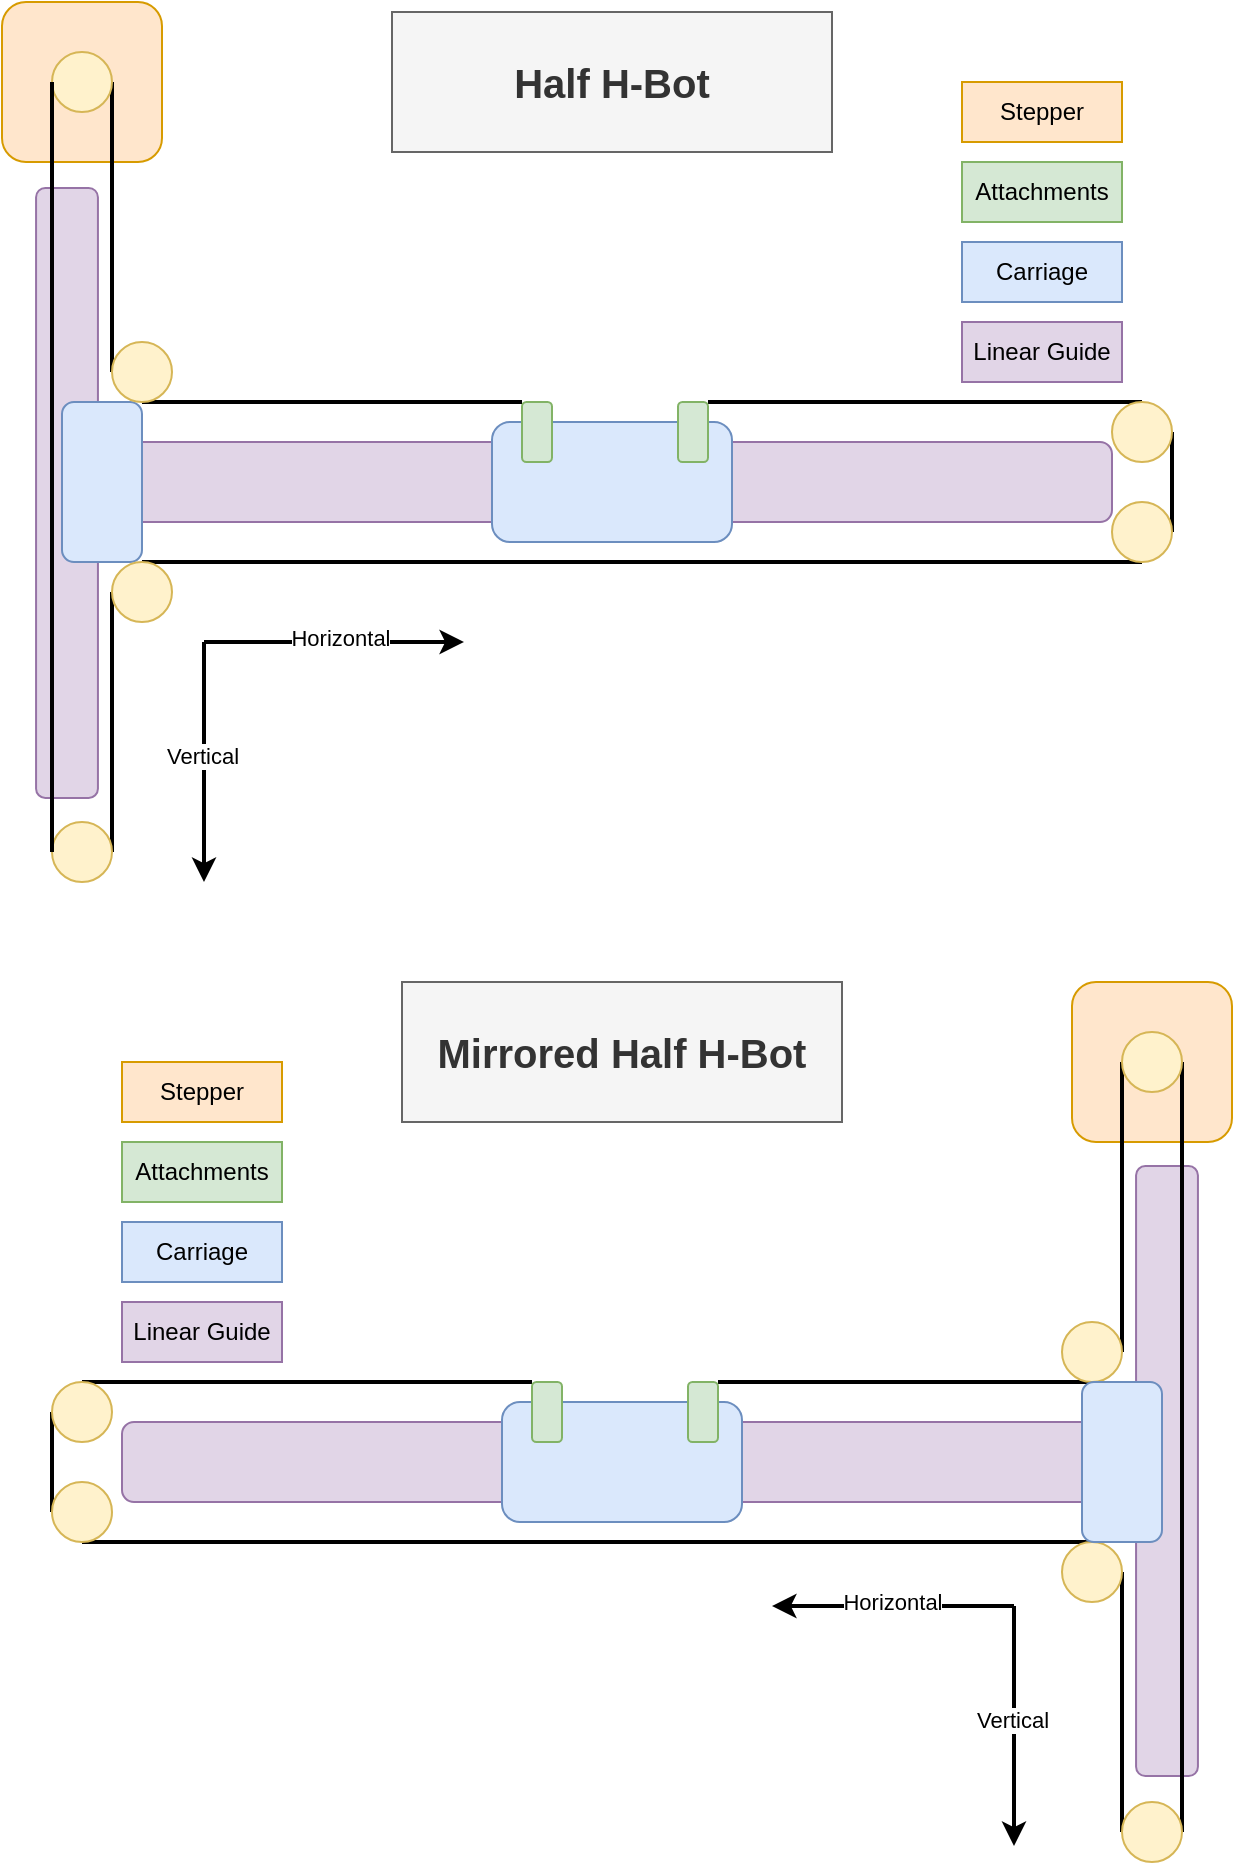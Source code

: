 <mxfile version="13.6.4" type="github" pages="3"><diagram id="qvUsWLYOtkVQp4LK9z1d" name="Page-1"><mxGraphModel dx="1422" dy="794" grid="1" gridSize="10" guides="1" tooltips="1" connect="1" arrows="1" fold="1" page="1" pageScale="1" pageWidth="850" pageHeight="1100" math="0" shadow="0"><root><mxCell id="0"/><mxCell id="1" parent="0"/><mxCell id="uJGuNHqtRb93jzrBXa-M-43" value="" style="rounded=1;whiteSpace=wrap;html=1;fillColor=#e1d5e7;strokeColor=#9673a6;rotation=90;" vertex="1" parent="1"><mxGeometry x="470" y="759.07" width="305" height="30.93" as="geometry"/></mxCell><mxCell id="2a_7Dyx7VJKK6zJ8yf9o-3" value="" style="rounded=1;whiteSpace=wrap;html=1;fillColor=#e1d5e7;strokeColor=#9673a6;" parent="1" vertex="1"><mxGeometry x="95" y="260" width="500" height="40" as="geometry"/></mxCell><mxCell id="uJGuNHqtRb93jzrBXa-M-39" value="" style="rounded=1;whiteSpace=wrap;html=1;fillColor=#e1d5e7;strokeColor=#9673a6;rotation=90;" vertex="1" parent="1"><mxGeometry x="-80" y="270" width="305" height="30.93" as="geometry"/></mxCell><mxCell id="uJGuNHqtRb93jzrBXa-M-42" value="" style="rounded=1;whiteSpace=wrap;html=1;fillColor=#dae8fc;strokeColor=#6c8ebf;rotation=90;" vertex="1" parent="1"><mxGeometry x="50" y="260" width="80" height="40" as="geometry"/></mxCell><mxCell id="2a_7Dyx7VJKK6zJ8yf9o-1" value="" style="rounded=1;whiteSpace=wrap;html=1;fillColor=#ffe6cc;strokeColor=#d79b00;labelPosition=center;verticalLabelPosition=middle;align=center;verticalAlign=middle;direction=south;" parent="1" vertex="1"><mxGeometry x="40" y="40" width="80" height="80" as="geometry"/></mxCell><mxCell id="2a_7Dyx7VJKK6zJ8yf9o-4" value="" style="endArrow=none;html=1;exitX=1;exitY=0.5;exitDx=0;exitDy=0;entryX=0;entryY=0.5;entryDx=0;entryDy=0;strokeWidth=2;" parent="1" source="2a_7Dyx7VJKK6zJ8yf9o-2" target="2a_7Dyx7VJKK6zJ8yf9o-6" edge="1"><mxGeometry width="50" height="50" relative="1" as="geometry"><mxPoint x="220" y="190" as="sourcePoint"/><mxPoint x="630" y="190" as="targetPoint"/></mxGeometry></mxCell><mxCell id="2a_7Dyx7VJKK6zJ8yf9o-12" style="rounded=0;orthogonalLoop=1;jettySize=auto;html=1;exitX=1;exitY=0.5;exitDx=0;exitDy=0;entryX=0;entryY=0.5;entryDx=0;entryDy=0;endArrow=none;endFill=0;strokeWidth=2;" parent="1" source="2a_7Dyx7VJKK6zJ8yf9o-11" target="2a_7Dyx7VJKK6zJ8yf9o-7" edge="1"><mxGeometry relative="1" as="geometry"/></mxCell><mxCell id="2a_7Dyx7VJKK6zJ8yf9o-13" value="" style="endArrow=none;html=1;exitX=0.5;exitY=0;exitDx=0;exitDy=0;entryX=0.5;entryY=1;entryDx=0;entryDy=0;strokeWidth=2;" parent="1" source="2a_7Dyx7VJKK6zJ8yf9o-7" target="2a_7Dyx7VJKK6zJ8yf9o-9" edge="1"><mxGeometry width="50" height="50" relative="1" as="geometry"><mxPoint x="360" y="390" as="sourcePoint"/><mxPoint x="410" y="340" as="targetPoint"/></mxGeometry></mxCell><mxCell id="2a_7Dyx7VJKK6zJ8yf9o-14" value="" style="endArrow=none;html=1;exitX=1;exitY=0.5;exitDx=0;exitDy=0;entryX=1;entryY=0.5;entryDx=0;entryDy=0;strokeWidth=2;" parent="1" source="2a_7Dyx7VJKK6zJ8yf9o-9" target="2a_7Dyx7VJKK6zJ8yf9o-8" edge="1"><mxGeometry width="50" height="50" relative="1" as="geometry"><mxPoint x="360" y="390" as="sourcePoint"/><mxPoint x="410" y="340" as="targetPoint"/></mxGeometry></mxCell><mxCell id="2a_7Dyx7VJKK6zJ8yf9o-15" value="" style="endArrow=none;html=1;entryX=0.5;entryY=0;entryDx=0;entryDy=0;exitX=1;exitY=0;exitDx=0;exitDy=0;strokeWidth=2;" parent="1" source="2a_7Dyx7VJKK6zJ8yf9o-19" target="2a_7Dyx7VJKK6zJ8yf9o-8" edge="1"><mxGeometry width="50" height="50" relative="1" as="geometry"><mxPoint x="360" y="390" as="sourcePoint"/><mxPoint x="410" y="340" as="targetPoint"/></mxGeometry></mxCell><mxCell id="2a_7Dyx7VJKK6zJ8yf9o-16" value="" style="rounded=1;whiteSpace=wrap;html=1;fillColor=#dae8fc;strokeColor=#6c8ebf;" parent="1" vertex="1"><mxGeometry x="285" y="250" width="120" height="60" as="geometry"/></mxCell><mxCell id="2a_7Dyx7VJKK6zJ8yf9o-17" value="" style="rounded=1;whiteSpace=wrap;html=1;fillColor=#d5e8d4;strokeColor=#82b366;" parent="1" vertex="1"><mxGeometry x="300" y="240" width="15" height="30" as="geometry"/></mxCell><mxCell id="2a_7Dyx7VJKK6zJ8yf9o-18" value="" style="endArrow=none;html=1;entryX=0;entryY=0;entryDx=0;entryDy=0;exitX=0.5;exitY=1;exitDx=0;exitDy=0;strokeWidth=2;" parent="1" source="2a_7Dyx7VJKK6zJ8yf9o-6" target="2a_7Dyx7VJKK6zJ8yf9o-17" edge="1"><mxGeometry width="50" height="50" relative="1" as="geometry"><mxPoint x="110" y="240" as="sourcePoint"/><mxPoint x="610" y="240" as="targetPoint"/></mxGeometry></mxCell><mxCell id="2a_7Dyx7VJKK6zJ8yf9o-19" value="" style="rounded=1;whiteSpace=wrap;html=1;fillColor=#d5e8d4;strokeColor=#82b366;" parent="1" vertex="1"><mxGeometry x="378" y="240" width="15" height="30" as="geometry"/></mxCell><mxCell id="2a_7Dyx7VJKK6zJ8yf9o-2" value="" style="ellipse;whiteSpace=wrap;html=1;aspect=fixed;fillColor=#fff2cc;strokeColor=#d6b656;" parent="1" vertex="1"><mxGeometry x="65" y="65" width="30" height="30" as="geometry"/></mxCell><mxCell id="2a_7Dyx7VJKK6zJ8yf9o-6" value="" style="ellipse;whiteSpace=wrap;html=1;aspect=fixed;fillColor=#fff2cc;strokeColor=#d6b656;" parent="1" vertex="1"><mxGeometry x="95" y="210" width="30" height="30" as="geometry"/></mxCell><mxCell id="2a_7Dyx7VJKK6zJ8yf9o-7" value="" style="ellipse;whiteSpace=wrap;html=1;aspect=fixed;fillColor=#fff2cc;strokeColor=#d6b656;" parent="1" vertex="1"><mxGeometry x="95" y="320" width="30" height="30" as="geometry"/></mxCell><mxCell id="2a_7Dyx7VJKK6zJ8yf9o-8" value="" style="ellipse;whiteSpace=wrap;html=1;aspect=fixed;fillColor=#fff2cc;strokeColor=#d6b656;" parent="1" vertex="1"><mxGeometry x="595" y="240" width="30" height="30" as="geometry"/></mxCell><mxCell id="2a_7Dyx7VJKK6zJ8yf9o-9" value="" style="ellipse;whiteSpace=wrap;html=1;aspect=fixed;fillColor=#fff2cc;strokeColor=#d6b656;" parent="1" vertex="1"><mxGeometry x="595" y="290" width="30" height="30" as="geometry"/></mxCell><mxCell id="2a_7Dyx7VJKK6zJ8yf9o-11" value="" style="ellipse;whiteSpace=wrap;html=1;aspect=fixed;fillColor=#fff2cc;strokeColor=#d6b656;" parent="1" vertex="1"><mxGeometry x="65" y="450" width="30" height="30" as="geometry"/></mxCell><mxCell id="uJGuNHqtRb93jzrBXa-M-2" value="Stepper" style="text;html=1;strokeColor=#d79b00;fillColor=#ffe6cc;align=center;verticalAlign=middle;whiteSpace=wrap;rounded=0;" vertex="1" parent="1"><mxGeometry x="520" y="80" width="80" height="30" as="geometry"/></mxCell><mxCell id="uJGuNHqtRb93jzrBXa-M-3" value="&lt;font style=&quot;font-size: 20px&quot;&gt;&lt;b&gt;Half H-Bot&lt;br&gt;&lt;/b&gt;&lt;/font&gt;" style="text;html=1;align=center;verticalAlign=middle;whiteSpace=wrap;rounded=0;fillColor=#f5f5f5;strokeColor=#666666;fontColor=#333333;" vertex="1" parent="1"><mxGeometry x="235" y="45" width="220" height="70" as="geometry"/></mxCell><mxCell id="uJGuNHqtRb93jzrBXa-M-4" value="Linear Guide" style="text;html=1;strokeColor=#9673a6;fillColor=#e1d5e7;align=center;verticalAlign=middle;whiteSpace=wrap;rounded=0;" vertex="1" parent="1"><mxGeometry x="520" y="200" width="80" height="30" as="geometry"/></mxCell><mxCell id="uJGuNHqtRb93jzrBXa-M-5" value="Carriage" style="text;html=1;strokeColor=#6c8ebf;fillColor=#dae8fc;align=center;verticalAlign=middle;whiteSpace=wrap;rounded=0;" vertex="1" parent="1"><mxGeometry x="520" y="160" width="80" height="30" as="geometry"/></mxCell><mxCell id="uJGuNHqtRb93jzrBXa-M-6" value="Attachments" style="text;html=1;strokeColor=#82b366;fillColor=#d5e8d4;align=center;verticalAlign=middle;whiteSpace=wrap;rounded=0;" vertex="1" parent="1"><mxGeometry x="520" y="120" width="80" height="30" as="geometry"/></mxCell><mxCell id="uJGuNHqtRb93jzrBXa-M-8" value="" style="endArrow=classic;html=1;strokeWidth=2;" edge="1" parent="1"><mxGeometry width="50" height="50" relative="1" as="geometry"><mxPoint x="141" y="360" as="sourcePoint"/><mxPoint x="271" y="360" as="targetPoint"/></mxGeometry></mxCell><mxCell id="uJGuNHqtRb93jzrBXa-M-9" value="Horizontal" style="edgeLabel;html=1;align=center;verticalAlign=middle;resizable=0;points=[];" vertex="1" connectable="0" parent="uJGuNHqtRb93jzrBXa-M-8"><mxGeometry x="0.323" y="2" relative="1" as="geometry"><mxPoint x="-18.5" as="offset"/></mxGeometry></mxCell><mxCell id="uJGuNHqtRb93jzrBXa-M-10" value="" style="endArrow=classic;html=1;strokeWidth=2;" edge="1" parent="1"><mxGeometry width="50" height="50" relative="1" as="geometry"><mxPoint x="141" y="360" as="sourcePoint"/><mxPoint x="141" y="480" as="targetPoint"/></mxGeometry></mxCell><mxCell id="uJGuNHqtRb93jzrBXa-M-11" value="Vertical" style="edgeLabel;html=1;align=center;verticalAlign=middle;resizable=0;points=[];" vertex="1" connectable="0" parent="uJGuNHqtRb93jzrBXa-M-10"><mxGeometry x="0.4" y="-2" relative="1" as="geometry"><mxPoint x="1" y="-27" as="offset"/></mxGeometry></mxCell><mxCell id="uJGuNHqtRb93jzrBXa-M-12" value="" style="rounded=1;whiteSpace=wrap;html=1;fillColor=#ffe6cc;strokeColor=#d79b00;labelPosition=center;verticalLabelPosition=middle;align=center;verticalAlign=middle;direction=south;" vertex="1" parent="1"><mxGeometry x="575" y="530" width="80" height="80" as="geometry"/></mxCell><mxCell id="uJGuNHqtRb93jzrBXa-M-13" value="" style="rounded=1;whiteSpace=wrap;html=1;fillColor=#e1d5e7;strokeColor=#9673a6;" vertex="1" parent="1"><mxGeometry x="100" y="750" width="500" height="40" as="geometry"/></mxCell><mxCell id="uJGuNHqtRb93jzrBXa-M-14" value="" style="endArrow=none;html=1;strokeWidth=2;entryX=1;entryY=0.5;entryDx=0;entryDy=0;exitX=0;exitY=0.5;exitDx=0;exitDy=0;" edge="1" parent="1" source="uJGuNHqtRb93jzrBXa-M-24" target="uJGuNHqtRb93jzrBXa-M-25"><mxGeometry width="50" height="50" relative="1" as="geometry"><mxPoint x="675" y="600" as="sourcePoint"/><mxPoint x="625" y="680" as="targetPoint"/></mxGeometry></mxCell><mxCell id="uJGuNHqtRb93jzrBXa-M-15" value="" style="endArrow=none;html=1;strokeWidth=2;exitX=1;exitY=0.5;exitDx=0;exitDy=0;entryX=1;entryY=0.5;entryDx=0;entryDy=0;" edge="1" parent="1" source="uJGuNHqtRb93jzrBXa-M-24" target="uJGuNHqtRb93jzrBXa-M-29"><mxGeometry width="50" height="50" relative="1" as="geometry"><mxPoint x="545" y="570" as="sourcePoint"/><mxPoint x="565" y="960" as="targetPoint"/></mxGeometry></mxCell><mxCell id="uJGuNHqtRb93jzrBXa-M-16" style="rounded=0;orthogonalLoop=1;jettySize=auto;html=1;entryX=1;entryY=0.5;entryDx=0;entryDy=0;endArrow=none;endFill=0;strokeWidth=2;exitX=0;exitY=0.5;exitDx=0;exitDy=0;" edge="1" parent="1" source="uJGuNHqtRb93jzrBXa-M-29" target="uJGuNHqtRb93jzrBXa-M-26"><mxGeometry relative="1" as="geometry"><mxPoint x="655" y="955" as="sourcePoint"/></mxGeometry></mxCell><mxCell id="uJGuNHqtRb93jzrBXa-M-17" value="" style="endArrow=none;html=1;entryX=0.5;entryY=1;entryDx=0;entryDy=0;strokeWidth=2;exitX=0.5;exitY=0;exitDx=0;exitDy=0;" edge="1" parent="1" source="uJGuNHqtRb93jzrBXa-M-26" target="uJGuNHqtRb93jzrBXa-M-28"><mxGeometry width="50" height="50" relative="1" as="geometry"><mxPoint x="-240" y="950" as="sourcePoint"/><mxPoint x="-240" y="880" as="targetPoint"/></mxGeometry></mxCell><mxCell id="uJGuNHqtRb93jzrBXa-M-18" value="" style="endArrow=none;html=1;exitX=0;exitY=0.5;exitDx=0;exitDy=0;entryX=0;entryY=0.5;entryDx=0;entryDy=0;strokeWidth=2;" edge="1" parent="1" source="uJGuNHqtRb93jzrBXa-M-28" target="uJGuNHqtRb93jzrBXa-M-27"><mxGeometry width="50" height="50" relative="1" as="geometry"><mxPoint x="-290" y="930" as="sourcePoint"/><mxPoint x="-240" y="880" as="targetPoint"/></mxGeometry></mxCell><mxCell id="uJGuNHqtRb93jzrBXa-M-19" value="" style="endArrow=none;html=1;entryX=0.5;entryY=0;entryDx=0;entryDy=0;strokeWidth=2;exitX=0;exitY=0;exitDx=0;exitDy=0;" edge="1" parent="1" source="uJGuNHqtRb93jzrBXa-M-21" target="uJGuNHqtRb93jzrBXa-M-27"><mxGeometry width="50" height="50" relative="1" as="geometry"><mxPoint x="305" y="750" as="sourcePoint"/><mxPoint x="315" y="870" as="targetPoint"/></mxGeometry></mxCell><mxCell id="uJGuNHqtRb93jzrBXa-M-20" value="" style="rounded=1;whiteSpace=wrap;html=1;fillColor=#dae8fc;strokeColor=#6c8ebf;" vertex="1" parent="1"><mxGeometry x="290" y="740" width="120" height="60" as="geometry"/></mxCell><mxCell id="uJGuNHqtRb93jzrBXa-M-21" value="" style="rounded=1;whiteSpace=wrap;html=1;fillColor=#d5e8d4;strokeColor=#82b366;" vertex="1" parent="1"><mxGeometry x="305" y="730" width="15" height="30" as="geometry"/></mxCell><mxCell id="uJGuNHqtRb93jzrBXa-M-22" value="" style="endArrow=none;html=1;exitX=0.5;exitY=1;exitDx=0;exitDy=0;strokeWidth=2;entryX=1;entryY=0;entryDx=0;entryDy=0;" edge="1" parent="1" source="uJGuNHqtRb93jzrBXa-M-25" target="uJGuNHqtRb93jzrBXa-M-23"><mxGeometry width="50" height="50" relative="1" as="geometry"><mxPoint x="525" y="720" as="sourcePoint"/><mxPoint x="115" y="700" as="targetPoint"/></mxGeometry></mxCell><mxCell id="uJGuNHqtRb93jzrBXa-M-23" value="" style="rounded=1;whiteSpace=wrap;html=1;fillColor=#d5e8d4;strokeColor=#82b366;" vertex="1" parent="1"><mxGeometry x="383" y="730" width="15" height="30" as="geometry"/></mxCell><mxCell id="uJGuNHqtRb93jzrBXa-M-24" value="" style="ellipse;whiteSpace=wrap;html=1;aspect=fixed;fillColor=#fff2cc;strokeColor=#d6b656;" vertex="1" parent="1"><mxGeometry x="600" y="555" width="30" height="30" as="geometry"/></mxCell><mxCell id="uJGuNHqtRb93jzrBXa-M-25" value="" style="ellipse;whiteSpace=wrap;html=1;aspect=fixed;fillColor=#fff2cc;strokeColor=#d6b656;" vertex="1" parent="1"><mxGeometry x="570" y="700" width="30" height="30" as="geometry"/></mxCell><mxCell id="uJGuNHqtRb93jzrBXa-M-26" value="" style="ellipse;whiteSpace=wrap;html=1;aspect=fixed;fillColor=#fff2cc;strokeColor=#d6b656;" vertex="1" parent="1"><mxGeometry x="570" y="810" width="30" height="30" as="geometry"/></mxCell><mxCell id="uJGuNHqtRb93jzrBXa-M-27" value="" style="ellipse;whiteSpace=wrap;html=1;aspect=fixed;fillColor=#fff2cc;strokeColor=#d6b656;" vertex="1" parent="1"><mxGeometry x="65" y="730" width="30" height="30" as="geometry"/></mxCell><mxCell id="uJGuNHqtRb93jzrBXa-M-28" value="" style="ellipse;whiteSpace=wrap;html=1;aspect=fixed;fillColor=#fff2cc;strokeColor=#d6b656;" vertex="1" parent="1"><mxGeometry x="65" y="780" width="30" height="30" as="geometry"/></mxCell><mxCell id="uJGuNHqtRb93jzrBXa-M-29" value="" style="ellipse;whiteSpace=wrap;html=1;aspect=fixed;fillColor=#fff2cc;strokeColor=#d6b656;" vertex="1" parent="1"><mxGeometry x="600" y="940" width="30" height="30" as="geometry"/></mxCell><mxCell id="uJGuNHqtRb93jzrBXa-M-30" value="Stepper" style="text;html=1;strokeColor=#d79b00;fillColor=#ffe6cc;align=center;verticalAlign=middle;whiteSpace=wrap;rounded=0;" vertex="1" parent="1"><mxGeometry x="100" y="570" width="80" height="30" as="geometry"/></mxCell><mxCell id="uJGuNHqtRb93jzrBXa-M-31" value="&lt;font style=&quot;font-size: 20px&quot;&gt;&lt;b&gt;Mirrored Half H-Bot&lt;br&gt;&lt;/b&gt;&lt;/font&gt;" style="text;html=1;align=center;verticalAlign=middle;whiteSpace=wrap;rounded=0;fillColor=#f5f5f5;strokeColor=#666666;fontColor=#333333;" vertex="1" parent="1"><mxGeometry x="240" y="530" width="220" height="70" as="geometry"/></mxCell><mxCell id="uJGuNHqtRb93jzrBXa-M-32" value="Linear Guide" style="text;html=1;strokeColor=#9673a6;fillColor=#e1d5e7;align=center;verticalAlign=middle;whiteSpace=wrap;rounded=0;" vertex="1" parent="1"><mxGeometry x="100" y="690" width="80" height="30" as="geometry"/></mxCell><mxCell id="uJGuNHqtRb93jzrBXa-M-33" value="Carriage" style="text;html=1;strokeColor=#6c8ebf;fillColor=#dae8fc;align=center;verticalAlign=middle;whiteSpace=wrap;rounded=0;" vertex="1" parent="1"><mxGeometry x="100" y="650" width="80" height="30" as="geometry"/></mxCell><mxCell id="uJGuNHqtRb93jzrBXa-M-34" value="Attachments" style="text;html=1;strokeColor=#82b366;fillColor=#d5e8d4;align=center;verticalAlign=middle;whiteSpace=wrap;rounded=0;" vertex="1" parent="1"><mxGeometry x="100" y="610" width="80" height="30" as="geometry"/></mxCell><mxCell id="uJGuNHqtRb93jzrBXa-M-35" value="" style="endArrow=classic;html=1;strokeWidth=2;" edge="1" parent="1"><mxGeometry width="50" height="50" relative="1" as="geometry"><mxPoint x="546" y="842" as="sourcePoint"/><mxPoint x="425" y="842" as="targetPoint"/></mxGeometry></mxCell><mxCell id="uJGuNHqtRb93jzrBXa-M-36" value="Horizontal" style="edgeLabel;html=1;align=center;verticalAlign=middle;resizable=0;points=[];" vertex="1" connectable="0" parent="uJGuNHqtRb93jzrBXa-M-35"><mxGeometry x="0.323" y="2" relative="1" as="geometry"><mxPoint x="19" y="-4" as="offset"/></mxGeometry></mxCell><mxCell id="uJGuNHqtRb93jzrBXa-M-37" value="" style="endArrow=classic;html=1;strokeWidth=2;" edge="1" parent="1"><mxGeometry width="50" height="50" relative="1" as="geometry"><mxPoint x="546" y="842" as="sourcePoint"/><mxPoint x="546" y="962" as="targetPoint"/></mxGeometry></mxCell><mxCell id="uJGuNHqtRb93jzrBXa-M-38" value="Vertical" style="edgeLabel;html=1;align=center;verticalAlign=middle;resizable=0;points=[];" vertex="1" connectable="0" parent="uJGuNHqtRb93jzrBXa-M-37"><mxGeometry x="0.4" y="-2" relative="1" as="geometry"><mxPoint x="1" y="-27" as="offset"/></mxGeometry></mxCell><mxCell id="uJGuNHqtRb93jzrBXa-M-41" value="" style="endArrow=none;html=1;exitX=0;exitY=0.5;exitDx=0;exitDy=0;entryX=0;entryY=0.5;entryDx=0;entryDy=0;strokeWidth=2;" edge="1" parent="1" source="2a_7Dyx7VJKK6zJ8yf9o-2" target="2a_7Dyx7VJKK6zJ8yf9o-11"><mxGeometry width="50" height="50" relative="1" as="geometry"><mxPoint x="65" y="80" as="sourcePoint"/><mxPoint x="65" y="465" as="targetPoint"/></mxGeometry></mxCell><mxCell id="uJGuNHqtRb93jzrBXa-M-44" value="" style="rounded=1;whiteSpace=wrap;html=1;fillColor=#dae8fc;strokeColor=#6c8ebf;rotation=90;" vertex="1" parent="1"><mxGeometry x="560" y="750" width="80" height="40" as="geometry"/></mxCell></root></mxGraphModel></diagram><diagram id="Ux2TjKdfNsYwPgCQKGIC" name="Page-3"><mxGraphModel dx="1422" dy="746" grid="1" gridSize="10" guides="1" tooltips="1" connect="1" arrows="1" fold="1" page="1" pageScale="1" pageWidth="850" pageHeight="1100" math="0" shadow="0"><root><mxCell id="iKn1sgR2FlLDsDJ27ltW-0"/><mxCell id="iKn1sgR2FlLDsDJ27ltW-1" parent="iKn1sgR2FlLDsDJ27ltW-0"/><mxCell id="iKn1sgR2FlLDsDJ27ltW-34" value="" style="rounded=1;whiteSpace=wrap;html=1;fillColor=#e1d5e7;strokeColor=#9673a6;rotation=90;" vertex="1" parent="iKn1sgR2FlLDsDJ27ltW-1"><mxGeometry x="464" y="275" width="305" height="30.93" as="geometry"/></mxCell><mxCell id="iKn1sgR2FlLDsDJ27ltW-2" value="" style="rounded=1;whiteSpace=wrap;html=1;fillColor=#e1d5e7;strokeColor=#9673a6;" vertex="1" parent="iKn1sgR2FlLDsDJ27ltW-1"><mxGeometry x="95" y="260" width="500" height="40" as="geometry"/></mxCell><mxCell id="iKn1sgR2FlLDsDJ27ltW-3" value="" style="rounded=1;whiteSpace=wrap;html=1;fillColor=#e1d5e7;strokeColor=#9673a6;rotation=90;" vertex="1" parent="iKn1sgR2FlLDsDJ27ltW-1"><mxGeometry x="-80" y="270" width="305" height="30.93" as="geometry"/></mxCell><mxCell id="iKn1sgR2FlLDsDJ27ltW-4" value="" style="rounded=1;whiteSpace=wrap;html=1;fillColor=#dae8fc;strokeColor=#6c8ebf;rotation=90;" vertex="1" parent="iKn1sgR2FlLDsDJ27ltW-1"><mxGeometry x="50" y="260" width="80" height="40" as="geometry"/></mxCell><mxCell id="iKn1sgR2FlLDsDJ27ltW-5" value="" style="rounded=1;whiteSpace=wrap;html=1;fillColor=#ffe6cc;strokeColor=#d79b00;labelPosition=center;verticalLabelPosition=middle;align=center;verticalAlign=middle;direction=south;" vertex="1" parent="iKn1sgR2FlLDsDJ27ltW-1"><mxGeometry x="40" y="40" width="80" height="80" as="geometry"/></mxCell><mxCell id="iKn1sgR2FlLDsDJ27ltW-6" value="" style="endArrow=none;html=1;exitX=1;exitY=0.5;exitDx=0;exitDy=0;entryX=0;entryY=0.5;entryDx=0;entryDy=0;strokeWidth=2;" edge="1" parent="iKn1sgR2FlLDsDJ27ltW-1" source="iKn1sgR2FlLDsDJ27ltW-15" target="iKn1sgR2FlLDsDJ27ltW-16"><mxGeometry width="50" height="50" relative="1" as="geometry"><mxPoint x="220" y="190" as="sourcePoint"/><mxPoint x="630" y="190" as="targetPoint"/></mxGeometry></mxCell><mxCell id="iKn1sgR2FlLDsDJ27ltW-7" style="rounded=0;orthogonalLoop=1;jettySize=auto;html=1;exitX=1;exitY=0.5;exitDx=0;exitDy=0;entryX=0;entryY=0.5;entryDx=0;entryDy=0;endArrow=none;endFill=0;strokeWidth=2;" edge="1" parent="iKn1sgR2FlLDsDJ27ltW-1" source="iKn1sgR2FlLDsDJ27ltW-20" target="iKn1sgR2FlLDsDJ27ltW-17"><mxGeometry relative="1" as="geometry"/></mxCell><mxCell id="iKn1sgR2FlLDsDJ27ltW-8" value="" style="endArrow=none;html=1;exitX=0.5;exitY=0;exitDx=0;exitDy=0;strokeWidth=2;entryX=0.5;entryY=0;entryDx=0;entryDy=0;" edge="1" parent="iKn1sgR2FlLDsDJ27ltW-1" source="iKn1sgR2FlLDsDJ27ltW-17" target="iKn1sgR2FlLDsDJ27ltW-19"><mxGeometry width="50" height="50" relative="1" as="geometry"><mxPoint x="360" y="390" as="sourcePoint"/><mxPoint x="530" y="360" as="targetPoint"/></mxGeometry></mxCell><mxCell id="iKn1sgR2FlLDsDJ27ltW-10" value="" style="endArrow=none;html=1;exitX=1;exitY=0;exitDx=0;exitDy=0;strokeWidth=2;entryX=0.5;entryY=1;entryDx=0;entryDy=0;" edge="1" parent="iKn1sgR2FlLDsDJ27ltW-1" source="iKn1sgR2FlLDsDJ27ltW-14" target="iKn1sgR2FlLDsDJ27ltW-18"><mxGeometry width="50" height="50" relative="1" as="geometry"><mxPoint x="360" y="390" as="sourcePoint"/><mxPoint x="480" y="210" as="targetPoint"/></mxGeometry></mxCell><mxCell id="iKn1sgR2FlLDsDJ27ltW-11" value="" style="rounded=1;whiteSpace=wrap;html=1;fillColor=#dae8fc;strokeColor=#6c8ebf;" vertex="1" parent="iKn1sgR2FlLDsDJ27ltW-1"><mxGeometry x="285" y="250" width="120" height="60" as="geometry"/></mxCell><mxCell id="iKn1sgR2FlLDsDJ27ltW-12" value="" style="rounded=1;whiteSpace=wrap;html=1;fillColor=#d5e8d4;strokeColor=#82b366;" vertex="1" parent="iKn1sgR2FlLDsDJ27ltW-1"><mxGeometry x="300" y="240" width="15" height="30" as="geometry"/></mxCell><mxCell id="iKn1sgR2FlLDsDJ27ltW-13" value="" style="endArrow=none;html=1;entryX=0;entryY=0;entryDx=0;entryDy=0;exitX=0.5;exitY=1;exitDx=0;exitDy=0;strokeWidth=2;" edge="1" parent="iKn1sgR2FlLDsDJ27ltW-1" source="iKn1sgR2FlLDsDJ27ltW-16" target="iKn1sgR2FlLDsDJ27ltW-12"><mxGeometry width="50" height="50" relative="1" as="geometry"><mxPoint x="110" y="240" as="sourcePoint"/><mxPoint x="610" y="240" as="targetPoint"/></mxGeometry></mxCell><mxCell id="iKn1sgR2FlLDsDJ27ltW-14" value="" style="rounded=1;whiteSpace=wrap;html=1;fillColor=#d5e8d4;strokeColor=#82b366;" vertex="1" parent="iKn1sgR2FlLDsDJ27ltW-1"><mxGeometry x="378" y="240" width="15" height="30" as="geometry"/></mxCell><mxCell id="iKn1sgR2FlLDsDJ27ltW-15" value="" style="ellipse;whiteSpace=wrap;html=1;aspect=fixed;fillColor=#fff2cc;strokeColor=#d6b656;" vertex="1" parent="iKn1sgR2FlLDsDJ27ltW-1"><mxGeometry x="65" y="65" width="30" height="30" as="geometry"/></mxCell><mxCell id="iKn1sgR2FlLDsDJ27ltW-16" value="" style="ellipse;whiteSpace=wrap;html=1;aspect=fixed;fillColor=#fff2cc;strokeColor=#d6b656;" vertex="1" parent="iKn1sgR2FlLDsDJ27ltW-1"><mxGeometry x="95" y="210" width="30" height="30" as="geometry"/></mxCell><mxCell id="iKn1sgR2FlLDsDJ27ltW-17" value="" style="ellipse;whiteSpace=wrap;html=1;aspect=fixed;fillColor=#fff2cc;strokeColor=#d6b656;" vertex="1" parent="iKn1sgR2FlLDsDJ27ltW-1"><mxGeometry x="95" y="320" width="30" height="30" as="geometry"/></mxCell><mxCell id="iKn1sgR2FlLDsDJ27ltW-20" value="" style="ellipse;whiteSpace=wrap;html=1;aspect=fixed;fillColor=#fff2cc;strokeColor=#d6b656;" vertex="1" parent="iKn1sgR2FlLDsDJ27ltW-1"><mxGeometry x="65" y="450" width="30" height="30" as="geometry"/></mxCell><mxCell id="iKn1sgR2FlLDsDJ27ltW-21" value="Stepper" style="text;html=1;strokeColor=#d79b00;fillColor=#ffe6cc;align=center;verticalAlign=middle;whiteSpace=wrap;rounded=0;" vertex="1" parent="iKn1sgR2FlLDsDJ27ltW-1"><mxGeometry x="470.5" y="80" width="80" height="30" as="geometry"/></mxCell><mxCell id="iKn1sgR2FlLDsDJ27ltW-22" value="&lt;font style=&quot;font-size: 20px&quot;&gt;&lt;b&gt;H-Bot&lt;br&gt;&lt;/b&gt;&lt;/font&gt;" style="text;html=1;align=center;verticalAlign=middle;whiteSpace=wrap;rounded=0;fillColor=#f5f5f5;strokeColor=#666666;fontColor=#333333;" vertex="1" parent="iKn1sgR2FlLDsDJ27ltW-1"><mxGeometry x="235" y="45" width="220" height="70" as="geometry"/></mxCell><mxCell id="iKn1sgR2FlLDsDJ27ltW-23" value="Linear Guide" style="text;html=1;strokeColor=#9673a6;fillColor=#e1d5e7;align=center;verticalAlign=middle;whiteSpace=wrap;rounded=0;" vertex="1" parent="iKn1sgR2FlLDsDJ27ltW-1"><mxGeometry x="470" y="200" width="80" height="30" as="geometry"/></mxCell><mxCell id="iKn1sgR2FlLDsDJ27ltW-24" value="Carriage" style="text;html=1;strokeColor=#6c8ebf;fillColor=#dae8fc;align=center;verticalAlign=middle;whiteSpace=wrap;rounded=0;" vertex="1" parent="iKn1sgR2FlLDsDJ27ltW-1"><mxGeometry x="470.5" y="160" width="80" height="30" as="geometry"/></mxCell><mxCell id="iKn1sgR2FlLDsDJ27ltW-25" value="Attachments" style="text;html=1;strokeColor=#82b366;fillColor=#d5e8d4;align=center;verticalAlign=middle;whiteSpace=wrap;rounded=0;" vertex="1" parent="iKn1sgR2FlLDsDJ27ltW-1"><mxGeometry x="470.5" y="120" width="80" height="30" as="geometry"/></mxCell><mxCell id="iKn1sgR2FlLDsDJ27ltW-26" value="" style="endArrow=classic;html=1;strokeWidth=2;" edge="1" parent="iKn1sgR2FlLDsDJ27ltW-1"><mxGeometry width="50" height="50" relative="1" as="geometry"><mxPoint x="141" y="360" as="sourcePoint"/><mxPoint x="271" y="360" as="targetPoint"/></mxGeometry></mxCell><mxCell id="iKn1sgR2FlLDsDJ27ltW-27" value="Horizontal" style="edgeLabel;html=1;align=center;verticalAlign=middle;resizable=0;points=[];" vertex="1" connectable="0" parent="iKn1sgR2FlLDsDJ27ltW-26"><mxGeometry x="0.323" y="2" relative="1" as="geometry"><mxPoint x="-18.5" as="offset"/></mxGeometry></mxCell><mxCell id="iKn1sgR2FlLDsDJ27ltW-28" value="" style="endArrow=classic;html=1;strokeWidth=2;" edge="1" parent="iKn1sgR2FlLDsDJ27ltW-1"><mxGeometry width="50" height="50" relative="1" as="geometry"><mxPoint x="141" y="360" as="sourcePoint"/><mxPoint x="141" y="480" as="targetPoint"/></mxGeometry></mxCell><mxCell id="iKn1sgR2FlLDsDJ27ltW-29" value="Vertical" style="edgeLabel;html=1;align=center;verticalAlign=middle;resizable=0;points=[];" vertex="1" connectable="0" parent="iKn1sgR2FlLDsDJ27ltW-28"><mxGeometry x="0.4" y="-2" relative="1" as="geometry"><mxPoint x="1" y="-27" as="offset"/></mxGeometry></mxCell><mxCell id="iKn1sgR2FlLDsDJ27ltW-30" value="" style="endArrow=none;html=1;exitX=0;exitY=0.5;exitDx=0;exitDy=0;entryX=0;entryY=0.5;entryDx=0;entryDy=0;strokeWidth=2;" edge="1" parent="iKn1sgR2FlLDsDJ27ltW-1" source="iKn1sgR2FlLDsDJ27ltW-15" target="iKn1sgR2FlLDsDJ27ltW-20"><mxGeometry width="50" height="50" relative="1" as="geometry"><mxPoint x="65" y="80" as="sourcePoint"/><mxPoint x="65" y="465" as="targetPoint"/></mxGeometry></mxCell><mxCell id="iKn1sgR2FlLDsDJ27ltW-31" value="" style="rounded=1;whiteSpace=wrap;html=1;fillColor=#ffe6cc;strokeColor=#d79b00;labelPosition=center;verticalLabelPosition=middle;align=center;verticalAlign=middle;direction=south;" vertex="1" parent="iKn1sgR2FlLDsDJ27ltW-1"><mxGeometry x="570" y="40" width="80" height="80" as="geometry"/></mxCell><mxCell id="iKn1sgR2FlLDsDJ27ltW-33" value="" style="endArrow=none;html=1;strokeWidth=2;entryX=1;entryY=0.5;entryDx=0;entryDy=0;exitX=1;exitY=0.5;exitDx=0;exitDy=0;" edge="1" parent="iKn1sgR2FlLDsDJ27ltW-1" source="iKn1sgR2FlLDsDJ27ltW-36" target="iKn1sgR2FlLDsDJ27ltW-32"><mxGeometry width="50" height="50" relative="1" as="geometry"><mxPoint x="640" y="410" as="sourcePoint"/><mxPoint x="450" y="380" as="targetPoint"/></mxGeometry></mxCell><mxCell id="iKn1sgR2FlLDsDJ27ltW-35" value="" style="rounded=1;whiteSpace=wrap;html=1;fillColor=#dae8fc;strokeColor=#6c8ebf;rotation=90;" vertex="1" parent="iKn1sgR2FlLDsDJ27ltW-1"><mxGeometry x="560" y="260" width="80" height="40" as="geometry"/></mxCell><mxCell id="iKn1sgR2FlLDsDJ27ltW-37" value="" style="endArrow=none;html=1;strokeWidth=2;entryX=0;entryY=0.5;entryDx=0;entryDy=0;exitX=1;exitY=0.5;exitDx=0;exitDy=0;" edge="1" parent="iKn1sgR2FlLDsDJ27ltW-1" source="iKn1sgR2FlLDsDJ27ltW-18" target="iKn1sgR2FlLDsDJ27ltW-32"><mxGeometry width="50" height="50" relative="1" as="geometry"><mxPoint x="400" y="430" as="sourcePoint"/><mxPoint x="450" y="380" as="targetPoint"/></mxGeometry></mxCell><mxCell id="iKn1sgR2FlLDsDJ27ltW-38" value="" style="endArrow=none;html=1;strokeWidth=2;entryX=1;entryY=0.5;entryDx=0;entryDy=0;exitX=0;exitY=0.5;exitDx=0;exitDy=0;" edge="1" parent="iKn1sgR2FlLDsDJ27ltW-1" source="iKn1sgR2FlLDsDJ27ltW-36" target="iKn1sgR2FlLDsDJ27ltW-19"><mxGeometry width="50" height="50" relative="1" as="geometry"><mxPoint x="520" y="515" as="sourcePoint"/><mxPoint x="526" y="370" as="targetPoint"/></mxGeometry></mxCell><mxCell id="iKn1sgR2FlLDsDJ27ltW-18" value="" style="ellipse;whiteSpace=wrap;html=1;aspect=fixed;fillColor=#fff2cc;strokeColor=#d6b656;" vertex="1" parent="iKn1sgR2FlLDsDJ27ltW-1"><mxGeometry x="565" y="210" width="30" height="30" as="geometry"/></mxCell><mxCell id="iKn1sgR2FlLDsDJ27ltW-19" value="" style="ellipse;whiteSpace=wrap;html=1;aspect=fixed;fillColor=#fff2cc;strokeColor=#d6b656;" vertex="1" parent="iKn1sgR2FlLDsDJ27ltW-1"><mxGeometry x="565" y="320" width="30" height="30" as="geometry"/></mxCell><mxCell id="iKn1sgR2FlLDsDJ27ltW-32" value="" style="ellipse;whiteSpace=wrap;html=1;aspect=fixed;fillColor=#fff2cc;strokeColor=#d6b656;" vertex="1" parent="iKn1sgR2FlLDsDJ27ltW-1"><mxGeometry x="595" y="65" width="30" height="30" as="geometry"/></mxCell><mxCell id="iKn1sgR2FlLDsDJ27ltW-36" value="" style="ellipse;whiteSpace=wrap;html=1;aspect=fixed;fillColor=#fff2cc;strokeColor=#d6b656;" vertex="1" parent="iKn1sgR2FlLDsDJ27ltW-1"><mxGeometry x="595" y="455" width="30" height="30" as="geometry"/></mxCell></root></mxGraphModel></diagram><diagram id="x4p_VknIY6doKHYAMDXu" name="Page-2"><mxGraphModel dx="1422" dy="794" grid="1" gridSize="10" guides="1" tooltips="1" connect="1" arrows="1" fold="1" page="1" pageScale="1" pageWidth="850" pageHeight="1100" math="0" shadow="0"><root><mxCell id="ZkCDOGt1DHJ2Fmp8vtob-0"/><mxCell id="ZkCDOGt1DHJ2Fmp8vtob-1" parent="ZkCDOGt1DHJ2Fmp8vtob-0"/><mxCell id="ZkCDOGt1DHJ2Fmp8vtob-2" value="" style="rounded=1;whiteSpace=wrap;html=1;" vertex="1" parent="ZkCDOGt1DHJ2Fmp8vtob-1"><mxGeometry x="100" y="80" width="440" height="150" as="geometry"/></mxCell><mxCell id="ZkCDOGt1DHJ2Fmp8vtob-3" value="Horizontal = 1/2(A-B)" style="text;html=1;strokeColor=#6c8ebf;fillColor=#dae8fc;align=center;verticalAlign=middle;whiteSpace=wrap;rounded=0;" vertex="1" parent="ZkCDOGt1DHJ2Fmp8vtob-1"><mxGeometry x="140" y="130" width="160" height="30" as="geometry"/></mxCell><mxCell id="ZkCDOGt1DHJ2Fmp8vtob-4" value="&lt;span&gt;Vertical = 1/2(A+B)&lt;/span&gt;" style="text;html=1;strokeColor=#82b366;fillColor=#d5e8d4;align=center;verticalAlign=middle;whiteSpace=wrap;rounded=0;" vertex="1" parent="ZkCDOGt1DHJ2Fmp8vtob-1"><mxGeometry x="140" y="160" width="160" height="30" as="geometry"/></mxCell><mxCell id="ZkCDOGt1DHJ2Fmp8vtob-5" value="X = 1/2(A-B)&lt;br&gt;Y = 1/2(C-D)" style="text;html=1;strokeColor=#6c8ebf;fillColor=#dae8fc;align=center;verticalAlign=middle;whiteSpace=wrap;rounded=0;" vertex="1" parent="ZkCDOGt1DHJ2Fmp8vtob-1"><mxGeometry x="345" y="130" width="160" height="30" as="geometry"/></mxCell><mxCell id="vYtwi6PcDzOd5HazrcgD-0" value="&lt;span&gt;Z = 1/4(A+B+C+D)&lt;/span&gt;" style="text;html=1;strokeColor=#82b366;fillColor=#d5e8d4;align=center;verticalAlign=middle;whiteSpace=wrap;rounded=0;" vertex="1" parent="ZkCDOGt1DHJ2Fmp8vtob-1"><mxGeometry x="345" y="160" width="160" height="30" as="geometry"/></mxCell><mxCell id="vYtwi6PcDzOd5HazrcgD-1" value="Per Unit" style="text;html=1;strokeColor=#b85450;fillColor=#f8cecc;align=center;verticalAlign=middle;whiteSpace=wrap;rounded=0;" vertex="1" parent="ZkCDOGt1DHJ2Fmp8vtob-1"><mxGeometry x="185" y="100" width="70" height="20" as="geometry"/></mxCell><mxCell id="vYtwi6PcDzOd5HazrcgD-3" value="Combined" style="text;html=1;strokeColor=#b85450;fillColor=#f8cecc;align=center;verticalAlign=middle;whiteSpace=wrap;rounded=0;" vertex="1" parent="ZkCDOGt1DHJ2Fmp8vtob-1"><mxGeometry x="390" y="100" width="70" height="20" as="geometry"/></mxCell></root></mxGraphModel></diagram></mxfile>